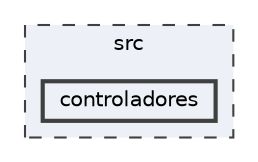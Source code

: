 digraph "src/controladores"
{
 // LATEX_PDF_SIZE
  bgcolor="transparent";
  edge [fontname=Helvetica,fontsize=10,labelfontname=Helvetica,labelfontsize=10];
  node [fontname=Helvetica,fontsize=10,shape=box,height=0.2,width=0.4];
  compound=true
  subgraph clusterdir_68267d1309a1af8e8297ef4c3efbcdba {
    graph [ bgcolor="#edf0f7", pencolor="grey25", label="src", fontname=Helvetica,fontsize=10 style="filled,dashed", URL="dir_68267d1309a1af8e8297ef4c3efbcdba.html",tooltip=""]
  dir_6b782f2d01182f93530ae59a9d790fa2 [label="controladores", fillcolor="#edf0f7", color="grey25", style="filled,bold", URL="dir_6b782f2d01182f93530ae59a9d790fa2.html",tooltip=""];
  }
}
